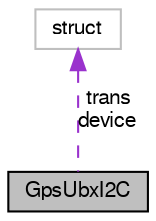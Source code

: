 digraph "GpsUbxI2C"
{
  edge [fontname="FreeSans",fontsize="10",labelfontname="FreeSans",labelfontsize="10"];
  node [fontname="FreeSans",fontsize="10",shape=record];
  Node1 [label="GpsUbxI2C",height=0.2,width=0.4,color="black", fillcolor="grey75", style="filled", fontcolor="black"];
  Node2 -> Node1 [dir="back",color="darkorchid3",fontsize="10",style="dashed",label=" trans\ndevice" ,fontname="FreeSans"];
  Node2 [label="struct",height=0.2,width=0.4,color="grey75", fillcolor="white", style="filled"];
}
